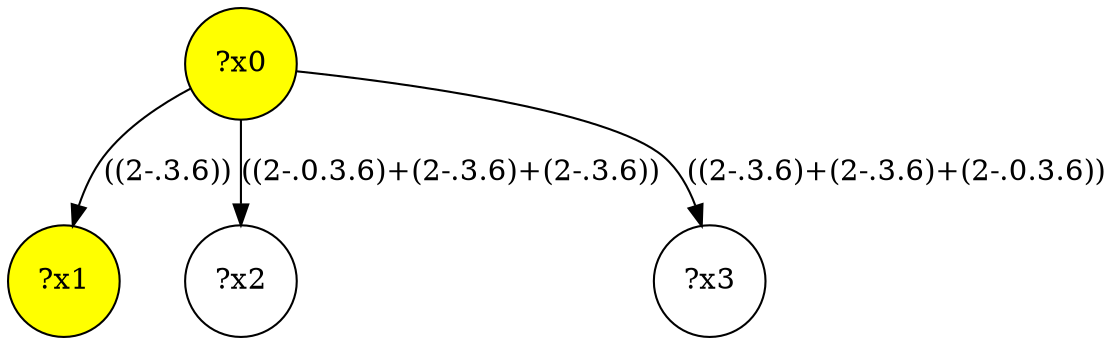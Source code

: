 digraph g {
	x0 [fillcolor="yellow", style="filled," shape=circle, label="?x0"];
	x1 [fillcolor="yellow", style="filled," shape=circle, label="?x1"];
	x0 -> x1 [label="((2-.3.6))"];
	x2 [shape=circle, label="?x2"];
	x0 -> x2 [label="((2-.0.3.6)+(2-.3.6)+(2-.3.6))"];
	x3 [shape=circle, label="?x3"];
	x0 -> x3 [label="((2-.3.6)+(2-.3.6)+(2-.0.3.6))"];
}
